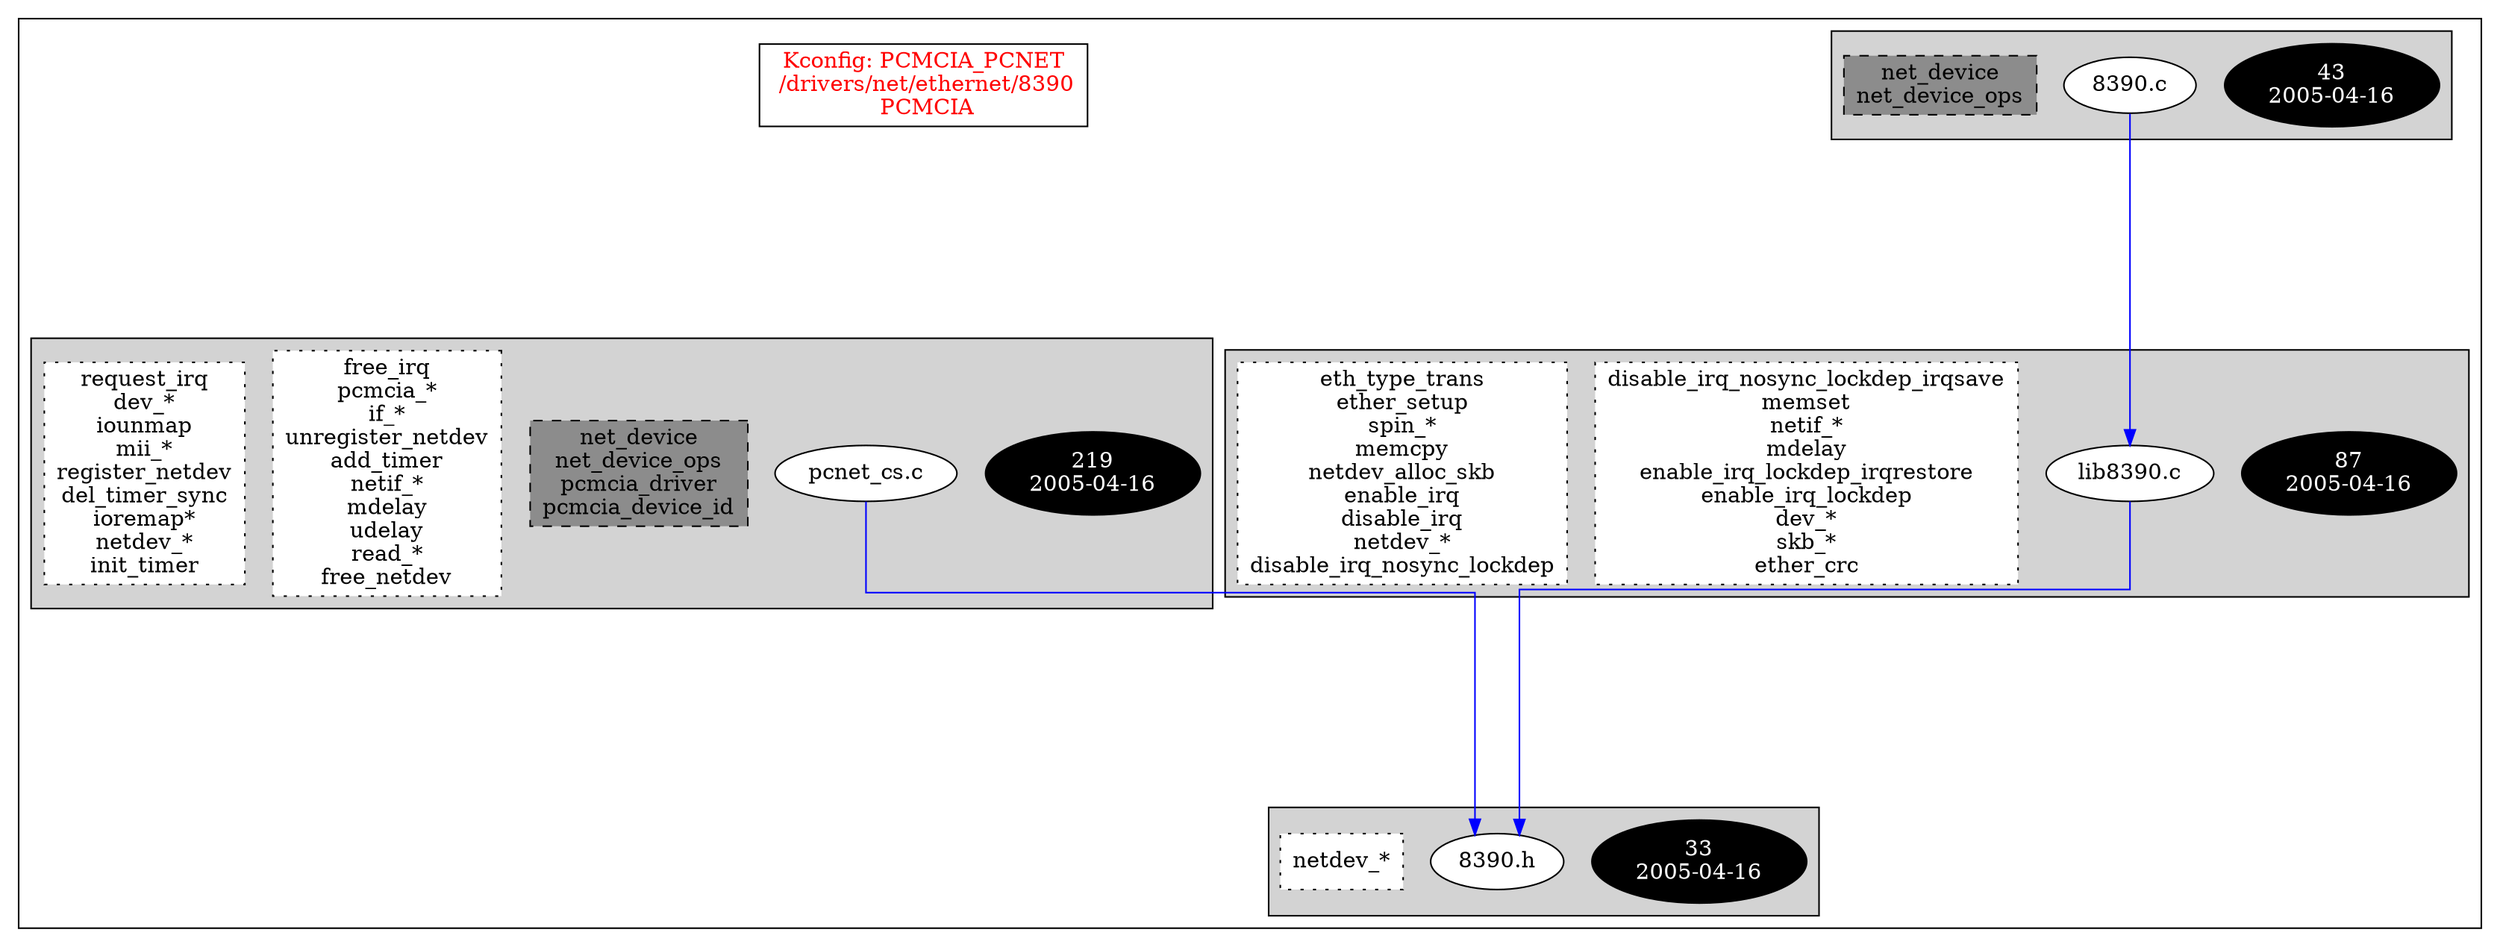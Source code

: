 digraph Driver {
	ranksep=2;
	splines=ortho;
	//Symbol: PCMCIA_PCNET
	subgraph "cluster_PCMCIA_PCNET"{
		subgraph "cluster_8390.h" {
			style=filled
			"commit_8390.h" [style=filled, fillcolor=black, fontcolor=white, label="33\n2005-04-16"];
			"8390.h" [style=filled, fillcolor=white, fontcolor=black, label="8390.h\n"];
			"funccall0-8390.h" [style="filled,dotted" shape=box, fillcolor=white, fontcolor=black, label="netdev_*\n"];
		}
		subgraph "cluster_8390.c" {
			style=filled
			"commit_8390.c" [style=filled, fillcolor=black, fontcolor=white, label="43\n2005-04-16"];
			"8390.c" [style=filled, fillcolor=white, fontcolor=black, label="8390.c\n"];
			"structs-8390.c" [style="filled,dashed" shape=box, fillcolor=grey55, fontcolor=black, label="net_device\nnet_device_ops\n"];
		}
		subgraph "cluster_lib8390.c" {
			style=filled
			"commit_lib8390.c" [style=filled, fillcolor=black, fontcolor=white, label="87\n2005-04-16"];
			"lib8390.c" [style=filled, fillcolor=white, fontcolor=black, label="lib8390.c\n"];
			"funccall2-lib8390.c" [style="filled,dotted" shape=box, fillcolor=white, fontcolor=black, label="disable_irq_nosync_lockdep_irqsave\nmemset\nnetif_*\nmdelay\nenable_irq_lockdep_irqrestore\nenable_irq_lockdep\ndev_*\nskb_*\nether_crc\n"];
			"funccall1-lib8390.c" [style="filled,dotted" shape=box, fillcolor=white, fontcolor=black, label="eth_type_trans\nether_setup\nspin_*\nmemcpy\nnetdev_alloc_skb\nenable_irq\ndisable_irq\nnetdev_*\ndisable_irq_nosync_lockdep\n"];
		}
		subgraph "cluster_pcnet_cs.c" {
			style=filled
			"commit_pcnet_cs.c" [style=filled, fillcolor=black, fontcolor=white, label="219\n2005-04-16"];
			"pcnet_cs.c" [style=filled, fillcolor=white, fontcolor=black, label="pcnet_cs.c\n"];
			"structs-pcnet_cs.c" [style="filled,dashed" shape=box, fillcolor=grey55, fontcolor=black, label="net_device\nnet_device_ops\npcmcia_driver\npcmcia_device_id\n"];
			"funccall2-pcnet_cs.c" [style="filled,dotted" shape=box, fillcolor=white, fontcolor=black, label="free_irq\npcmcia_*\nif_*\nunregister_netdev\nadd_timer\nnetif_*\nmdelay\nudelay\nread_*\nfree_netdev\n"];
			"funccall1-pcnet_cs.c" [style="filled,dotted" shape=box, fillcolor=white, fontcolor=black, label="request_irq\ndev_*\niounmap\nmii_*\nregister_netdev\ndel_timer_sync\nioremap*\nnetdev_*\ninit_timer\n"];
		}
		"K:PCMCIA_PCNET" [label="Kconfig: PCMCIA_PCNET\n /drivers/net/ethernet/8390\n  PCMCIA ", shape=box, fontcolor=red];
	}
"8390.c" -> "lib8390.c"[color=blue];
"lib8390.c" -> "8390.h"[color=blue];
"pcnet_cs.c" -> "8390.h"[color=blue];
}
